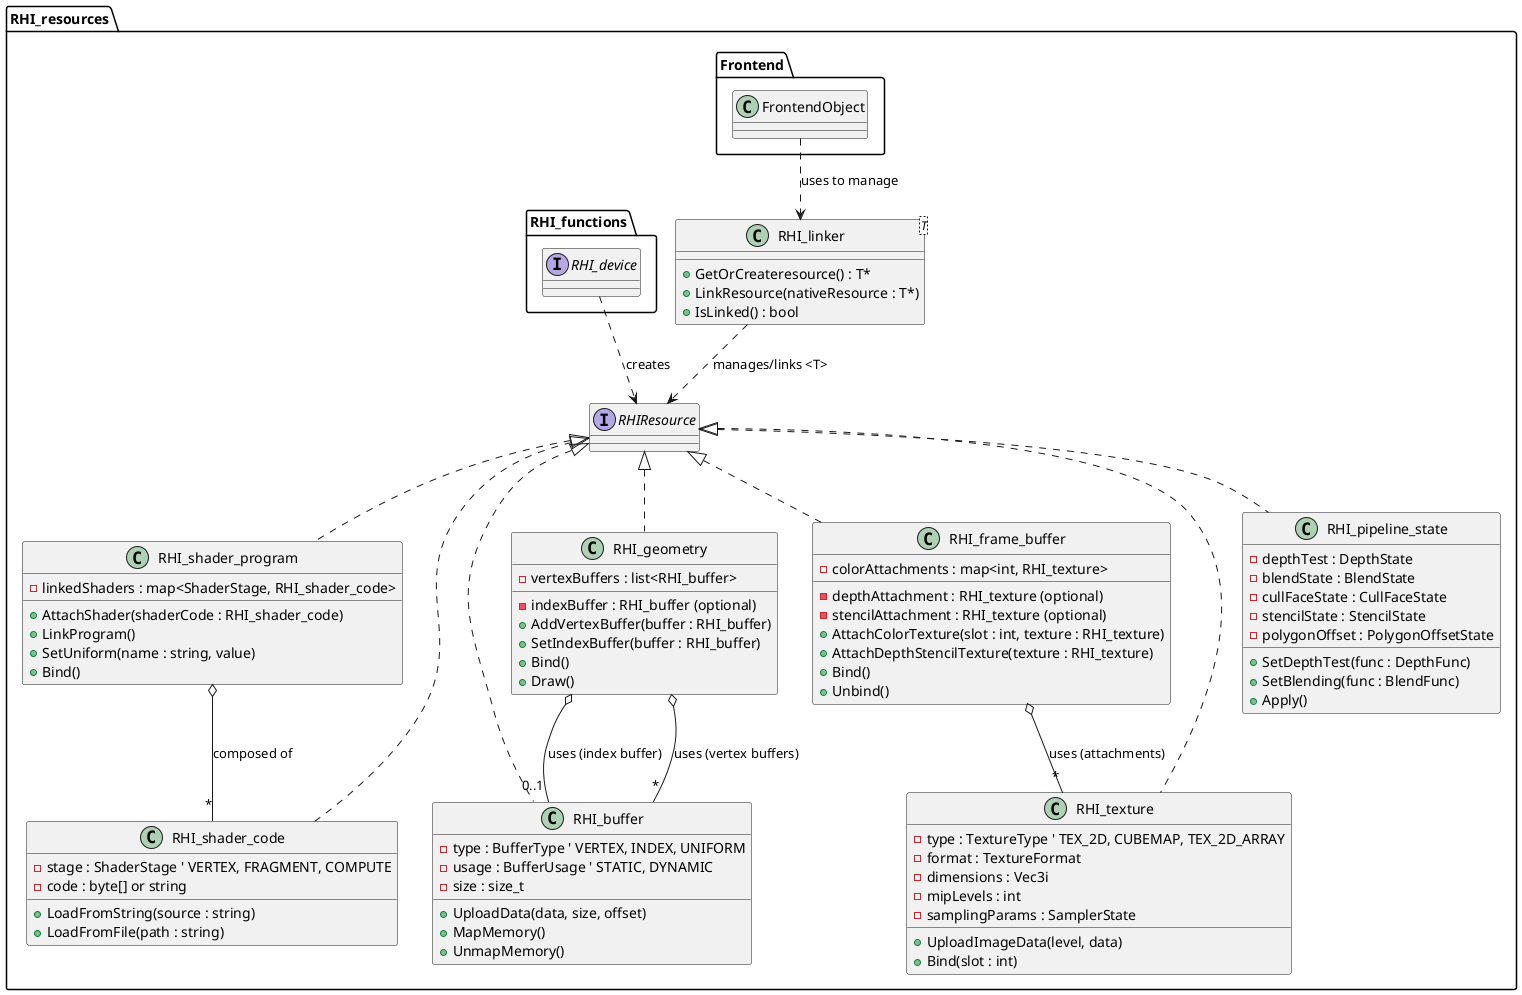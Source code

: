 @startuml

package "RHI_resources" {
    class "RHI_linker<T>" as Linker {
        + GetOrCreateresource() : T*
        + LinkResource(nativeResource : T*)
        + IsLinked() : bool
    }

    class "RHI_buffer" as Buffer implements RHIResource {
        - type : BufferType ' VERTEX, INDEX, UNIFORM
        - usage : BufferUsage ' STATIC, DYNAMIC
        - size : size_t
        + UploadData(data, size, offset)
        + MapMemory()
        + UnmapMemory()
    }

    class "RHI_texture" as Texture implements RHIResource {
        - type : TextureType ' TEX_2D, CUBEMAP, TEX_2D_ARRAY
        - format : TextureFormat
        - dimensions : Vec3i
        - mipLevels : int
        - samplingParams : SamplerState
        + UploadImageData(level, data)
        + Bind(slot : int)
    }

    class "RHI_shader_code" as ShaderCode implements RHIResource {
        - stage : ShaderStage ' VERTEX, FRAGMENT, COMPUTE
        - code : byte[] or string
        + LoadFromString(source : string)
        + LoadFromFile(path : string)
    }
    

    class "RHI_shader_program" as ShaderProgram implements RHIResource {
        - linkedShaders : map<ShaderStage, RHI_shader_code>
        + AttachShader(shaderCode : RHI_shader_code)
        + LinkProgram()
        + SetUniform(name : string, value)
        + Bind()
    }


    class "RHI_geometry" as Geometry implements RHIResource {
        - vertexBuffers : list<RHI_buffer>
        - indexBuffer : RHI_buffer (optional)
        + AddVertexBuffer(buffer : RHI_buffer)
        + SetIndexBuffer(buffer : RHI_buffer)
        + Bind()
        + Draw()
    }


    class "RHI_frame_buffer" as FrameBuffer implements RHIResource {
        - colorAttachments : map<int, RHI_texture>
        - depthAttachment : RHI_texture (optional)
        - stencilAttachment : RHI_texture (optional)
        + AttachColorTexture(slot : int, texture : RHI_texture)
        + AttachDepthStencilTexture(texture : RHI_texture)
        + Bind()
        + Unbind()
    }

    class "RHI_pipeline_state" as PipelineState implements RHIResource {
        - depthTest : DepthState
        - blendState : BlendState
        - cullFaceState : CullFaceState
        - stencilState : StencilState
        - polygonOffset : PolygonOffsetState
        + SetDepthTest(func : DepthFunc)
        + SetBlending(func : BlendFunc)
        + Apply()
    }
    ' --- Relationships ---
    Linker ..> RHIResource : "manages/links <T>"

    Geometry o-- "*" Buffer : "uses (vertex buffers)"
    Geometry o-- "0..1" Buffer : "uses (index buffer)"

    ShaderProgram o-- "*" ShaderCode : "composed of"

    FrameBuffer o-- "*" Texture : "uses (attachments)"


    ' --- Relationships to external (conceptual) entities ---
    package "Frontend" {
      class "FrontendObject" as FO
    }
    FO ..> Linker : "uses to manage"

    ' These resources would be created by RHI_device
    package "RHI_functions" {
        interface "RHI_device" as Device
    }
    Device ..> RHIResource : "creates"

}
@enduml